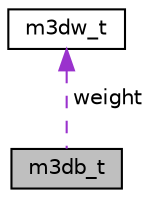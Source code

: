 digraph "m3db_t"
{
 // LATEX_PDF_SIZE
  edge [fontname="Helvetica",fontsize="10",labelfontname="Helvetica",labelfontsize="10"];
  node [fontname="Helvetica",fontsize="10",shape=record];
  Node1 [label="m3db_t",height=0.2,width=0.4,color="black", fillcolor="grey75", style="filled", fontcolor="black",tooltip=" "];
  Node2 -> Node1 [dir="back",color="darkorchid3",fontsize="10",style="dashed",label=" weight" ,fontname="Helvetica"];
  Node2 [label="m3dw_t",height=0.2,width=0.4,color="black", fillcolor="white", style="filled",URL="$structm3dw__t.html",tooltip=" "];
}
